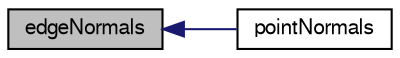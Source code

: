 digraph "edgeNormals"
{
  bgcolor="transparent";
  edge [fontname="FreeSans",fontsize="10",labelfontname="FreeSans",labelfontsize="10"];
  node [fontname="FreeSans",fontsize="10",shape=record];
  rankdir="LR";
  Node243 [label="edgeNormals",height=0.2,width=0.4,color="black", fillcolor="grey75", style="filled", fontcolor="black"];
  Node243 -> Node244 [dir="back",color="midnightblue",fontsize="10",style="solid",fontname="FreeSans"];
  Node244 [label="pointNormals",height=0.2,width=0.4,color="black",URL="$a27526.html#ab60186b13b96788288ecfa924a6950d2"];
}
